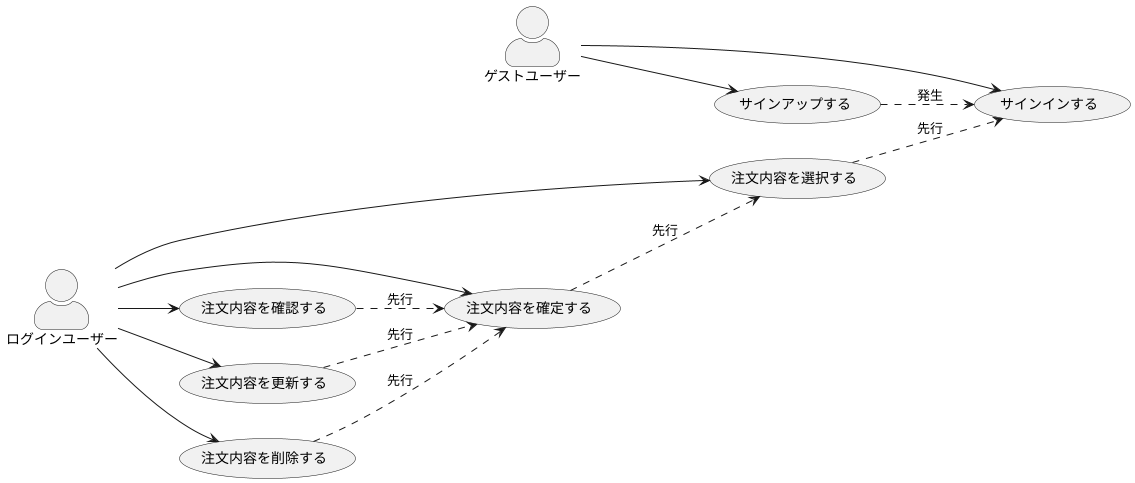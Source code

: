 @startuml
skinparam actorStyle awesome
left to right direction

actor ゲストユーザー
actor ログインユーザー

usecase 注文内容を選択する
usecase 注文内容を確定する
usecase 注文内容を確認する
usecase 注文内容を更新する
usecase 注文内容を削除する
usecase サインインする
usecase サインアップする


ゲストユーザー --> サインインする
ゲストユーザー --> サインアップする

ログインユーザー --> 注文内容を選択する
ログインユーザー --> 注文内容を確定する
ログインユーザー --> 注文内容を確認する
ログインユーザー --> 注文内容を更新する
ログインユーザー --> 注文内容を削除する


サインアップする ..> サインインする : 発生
注文内容を選択する ..> サインインする : 先行
注文内容を確定する ..> 注文内容を選択する : 先行
注文内容を更新する ..> 注文内容を確定する : 先行
注文内容を削除する ..> 注文内容を確定する : 先行
注文内容を確認する ..> 注文内容を確定する : 先行


@enduml